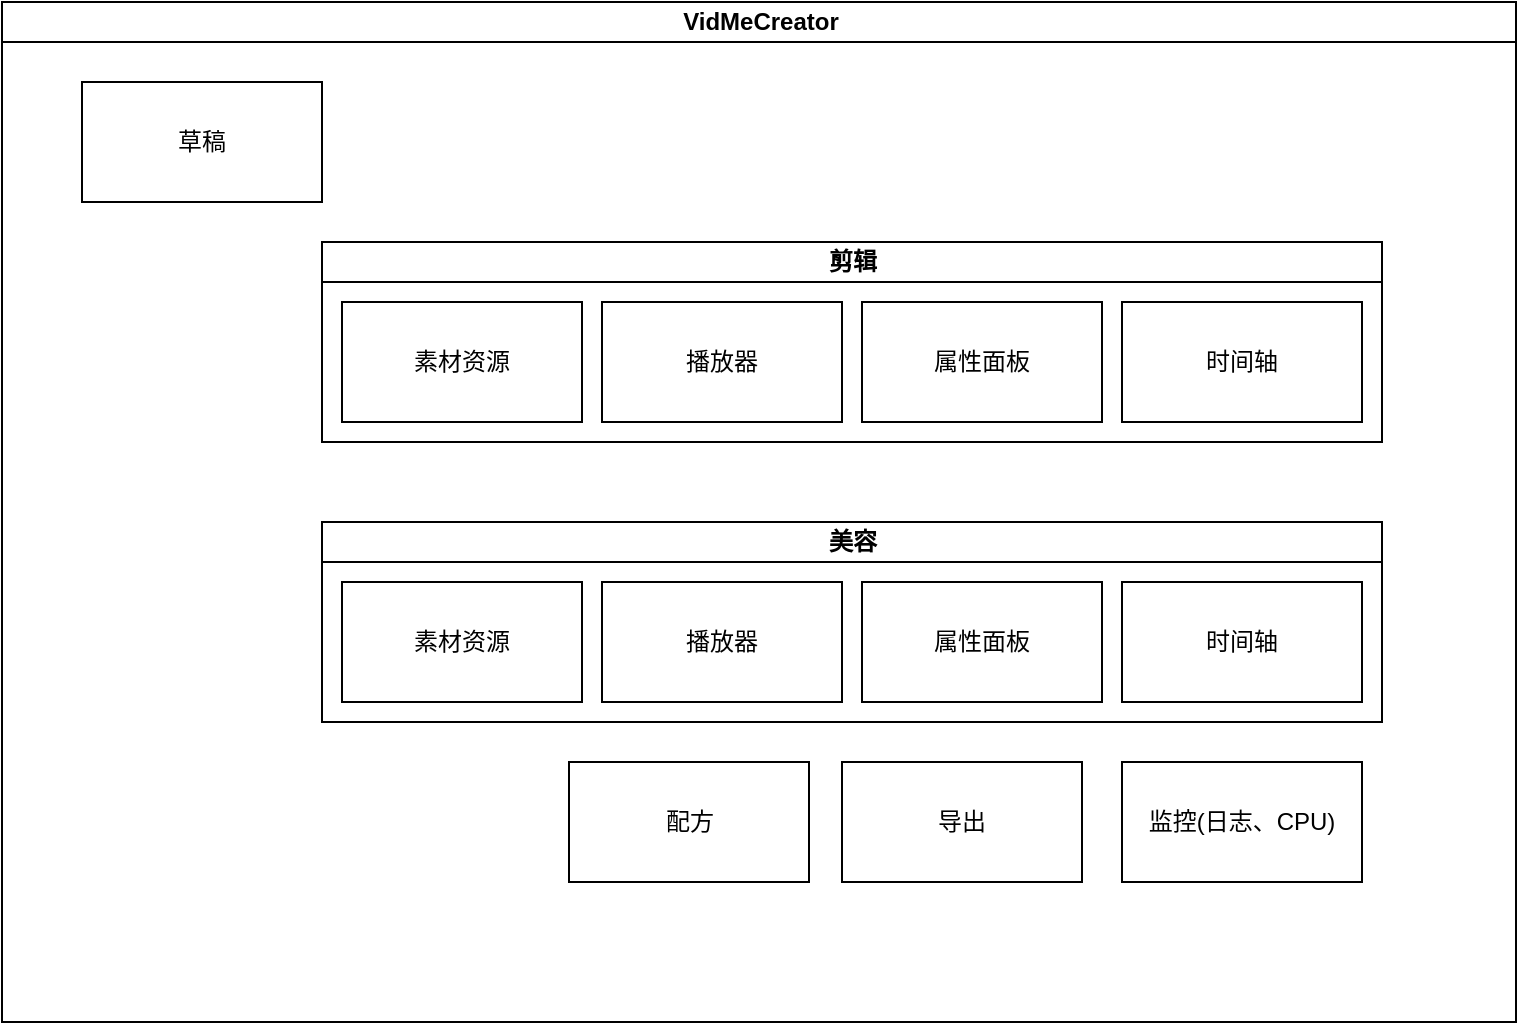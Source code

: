 <mxfile version="21.6.5" type="github">
  <diagram id="prtHgNgQTEPvFCAcTncT" name="Page-1">
    <mxGraphModel dx="1272" dy="679" grid="1" gridSize="10" guides="1" tooltips="1" connect="1" arrows="1" fold="1" page="1" pageScale="1" pageWidth="827" pageHeight="1169" math="0" shadow="0">
      <root>
        <mxCell id="0" />
        <mxCell id="1" parent="0" />
        <mxCell id="dNxyNK7c78bLwvsdeMH5-11" value="VidMeCreator" style="swimlane;html=1;startSize=20;horizontal=1;containerType=tree;glass=0;" parent="1" vertex="1">
          <mxGeometry x="70" y="60" width="757" height="510" as="geometry" />
        </mxCell>
        <mxCell id="QcBBM-sKMw9uH2ObEvdb-1" value="草稿" style="rounded=0;whiteSpace=wrap;html=1;" vertex="1" parent="dNxyNK7c78bLwvsdeMH5-11">
          <mxGeometry x="40" y="40" width="120" height="60" as="geometry" />
        </mxCell>
        <mxCell id="QcBBM-sKMw9uH2ObEvdb-7" value="剪辑" style="swimlane;html=1;startSize=20;horizontal=1;containerType=tree;glass=0;" vertex="1" parent="dNxyNK7c78bLwvsdeMH5-11">
          <mxGeometry x="160" y="120" width="530" height="100" as="geometry" />
        </mxCell>
        <mxCell id="QcBBM-sKMw9uH2ObEvdb-10" value="素材资源&lt;br&gt;" style="rounded=0;whiteSpace=wrap;html=1;movable=1;resizable=1;rotatable=1;deletable=1;editable=1;locked=0;connectable=1;" vertex="1" parent="QcBBM-sKMw9uH2ObEvdb-7">
          <mxGeometry x="10" y="30" width="120" height="60" as="geometry" />
        </mxCell>
        <mxCell id="QcBBM-sKMw9uH2ObEvdb-11" value="属性面板" style="rounded=0;whiteSpace=wrap;html=1;" vertex="1" parent="QcBBM-sKMw9uH2ObEvdb-7">
          <mxGeometry x="270" y="30" width="120" height="60" as="geometry" />
        </mxCell>
        <mxCell id="QcBBM-sKMw9uH2ObEvdb-12" value="播放器" style="rounded=0;whiteSpace=wrap;html=1;" vertex="1" parent="QcBBM-sKMw9uH2ObEvdb-7">
          <mxGeometry x="140" y="30" width="120" height="60" as="geometry" />
        </mxCell>
        <mxCell id="QcBBM-sKMw9uH2ObEvdb-13" value="时间轴" style="rounded=0;whiteSpace=wrap;html=1;" vertex="1" parent="QcBBM-sKMw9uH2ObEvdb-7">
          <mxGeometry x="400" y="30" width="120" height="60" as="geometry" />
        </mxCell>
        <mxCell id="QcBBM-sKMw9uH2ObEvdb-16" value="美容" style="swimlane;html=1;startSize=20;horizontal=1;containerType=tree;glass=0;" vertex="1" parent="dNxyNK7c78bLwvsdeMH5-11">
          <mxGeometry x="160" y="260" width="530" height="100" as="geometry" />
        </mxCell>
        <mxCell id="QcBBM-sKMw9uH2ObEvdb-17" value="素材资源&lt;br&gt;" style="rounded=0;whiteSpace=wrap;html=1;movable=1;resizable=1;rotatable=1;deletable=1;editable=1;locked=0;connectable=1;" vertex="1" parent="QcBBM-sKMw9uH2ObEvdb-16">
          <mxGeometry x="10" y="30" width="120" height="60" as="geometry" />
        </mxCell>
        <mxCell id="QcBBM-sKMw9uH2ObEvdb-18" value="属性面板" style="rounded=0;whiteSpace=wrap;html=1;" vertex="1" parent="QcBBM-sKMw9uH2ObEvdb-16">
          <mxGeometry x="270" y="30" width="120" height="60" as="geometry" />
        </mxCell>
        <mxCell id="QcBBM-sKMw9uH2ObEvdb-19" value="播放器" style="rounded=0;whiteSpace=wrap;html=1;" vertex="1" parent="QcBBM-sKMw9uH2ObEvdb-16">
          <mxGeometry x="140" y="30" width="120" height="60" as="geometry" />
        </mxCell>
        <mxCell id="QcBBM-sKMw9uH2ObEvdb-20" value="时间轴" style="rounded=0;whiteSpace=wrap;html=1;" vertex="1" parent="QcBBM-sKMw9uH2ObEvdb-16">
          <mxGeometry x="400" y="30" width="120" height="60" as="geometry" />
        </mxCell>
        <mxCell id="QcBBM-sKMw9uH2ObEvdb-21" value="监控(日志、CPU)" style="rounded=0;whiteSpace=wrap;html=1;" vertex="1" parent="dNxyNK7c78bLwvsdeMH5-11">
          <mxGeometry x="560" y="380" width="120" height="60" as="geometry" />
        </mxCell>
        <mxCell id="QcBBM-sKMw9uH2ObEvdb-22" value="导出" style="rounded=0;whiteSpace=wrap;html=1;" vertex="1" parent="dNxyNK7c78bLwvsdeMH5-11">
          <mxGeometry x="420" y="380" width="120" height="60" as="geometry" />
        </mxCell>
        <mxCell id="QcBBM-sKMw9uH2ObEvdb-23" value="配方" style="rounded=0;whiteSpace=wrap;html=1;" vertex="1" parent="dNxyNK7c78bLwvsdeMH5-11">
          <mxGeometry x="283.5" y="380" width="120" height="60" as="geometry" />
        </mxCell>
      </root>
    </mxGraphModel>
  </diagram>
</mxfile>

